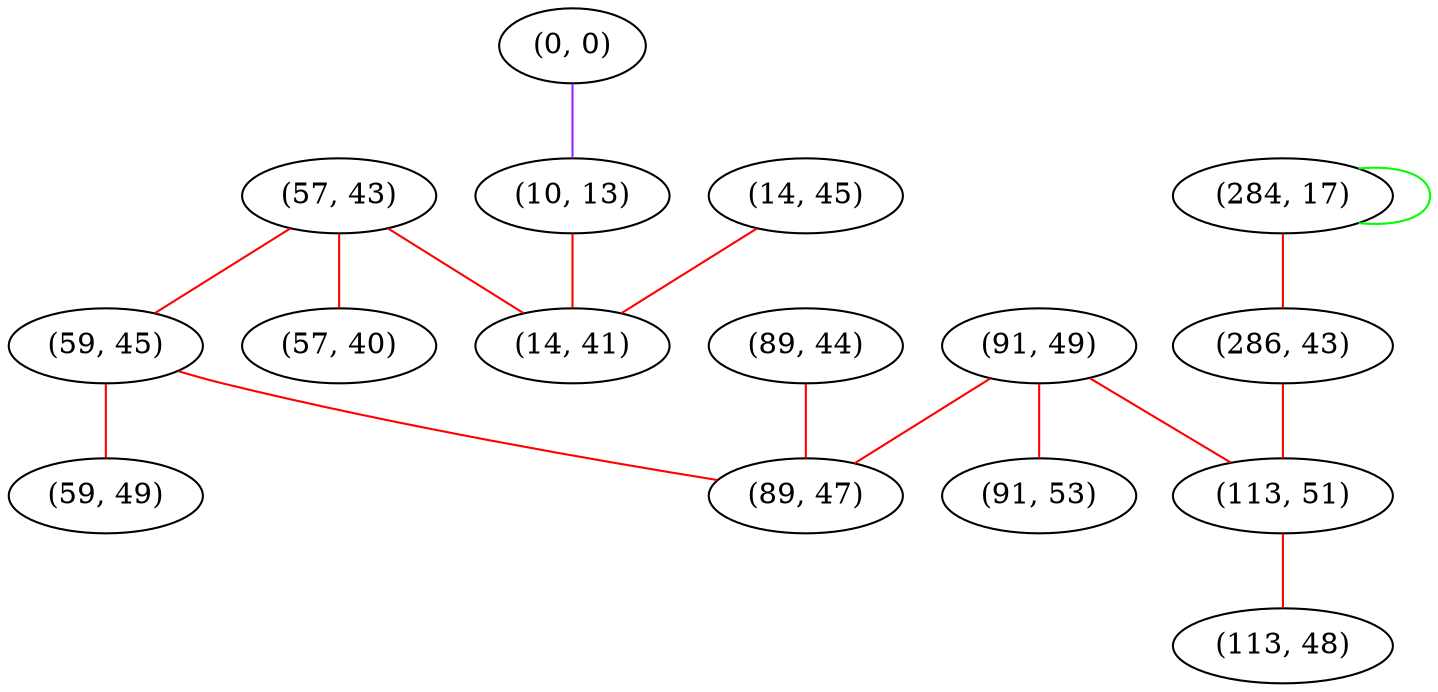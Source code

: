 graph "" {
"(57, 43)";
"(284, 17)";
"(91, 49)";
"(91, 53)";
"(0, 0)";
"(10, 13)";
"(14, 45)";
"(59, 45)";
"(286, 43)";
"(59, 49)";
"(89, 44)";
"(113, 51)";
"(89, 47)";
"(113, 48)";
"(57, 40)";
"(14, 41)";
"(57, 43)" -- "(14, 41)"  [color=red, key=0, weight=1];
"(57, 43)" -- "(57, 40)"  [color=red, key=0, weight=1];
"(57, 43)" -- "(59, 45)"  [color=red, key=0, weight=1];
"(284, 17)" -- "(286, 43)"  [color=red, key=0, weight=1];
"(284, 17)" -- "(284, 17)"  [color=green, key=0, weight=2];
"(91, 49)" -- "(91, 53)"  [color=red, key=0, weight=1];
"(91, 49)" -- "(113, 51)"  [color=red, key=0, weight=1];
"(91, 49)" -- "(89, 47)"  [color=red, key=0, weight=1];
"(0, 0)" -- "(10, 13)"  [color=purple, key=0, weight=4];
"(10, 13)" -- "(14, 41)"  [color=red, key=0, weight=1];
"(14, 45)" -- "(14, 41)"  [color=red, key=0, weight=1];
"(59, 45)" -- "(59, 49)"  [color=red, key=0, weight=1];
"(59, 45)" -- "(89, 47)"  [color=red, key=0, weight=1];
"(286, 43)" -- "(113, 51)"  [color=red, key=0, weight=1];
"(89, 44)" -- "(89, 47)"  [color=red, key=0, weight=1];
"(113, 51)" -- "(113, 48)"  [color=red, key=0, weight=1];
}

